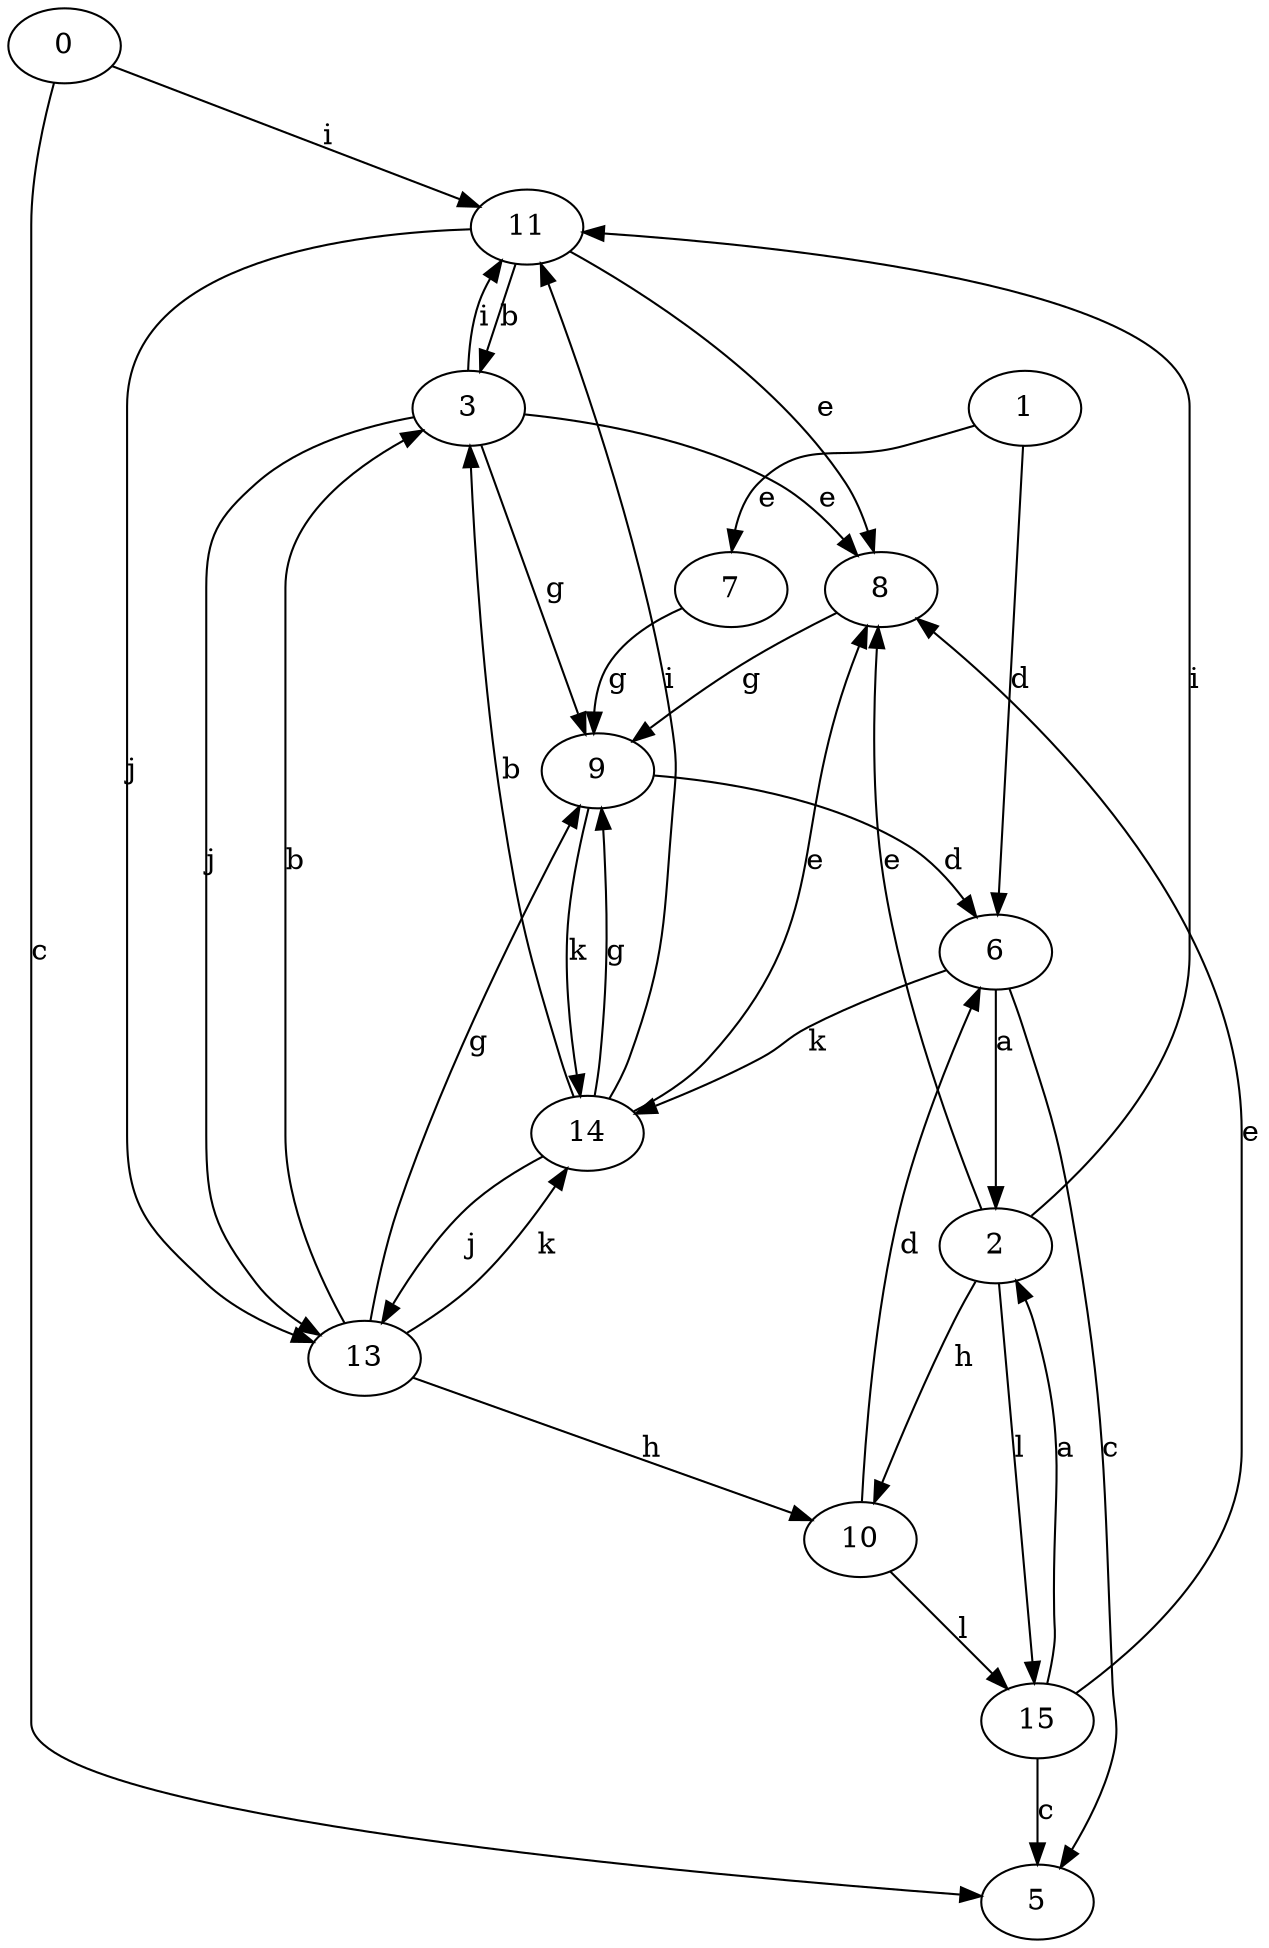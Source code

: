 strict digraph  {
0;
1;
2;
3;
5;
6;
7;
8;
9;
10;
11;
13;
14;
15;
0 -> 5  [label=c];
0 -> 11  [label=i];
1 -> 6  [label=d];
1 -> 7  [label=e];
2 -> 8  [label=e];
2 -> 10  [label=h];
2 -> 11  [label=i];
2 -> 15  [label=l];
3 -> 8  [label=e];
3 -> 9  [label=g];
3 -> 11  [label=i];
3 -> 13  [label=j];
6 -> 2  [label=a];
6 -> 5  [label=c];
6 -> 14  [label=k];
7 -> 9  [label=g];
8 -> 9  [label=g];
9 -> 6  [label=d];
9 -> 14  [label=k];
10 -> 6  [label=d];
10 -> 15  [label=l];
11 -> 3  [label=b];
11 -> 8  [label=e];
11 -> 13  [label=j];
13 -> 3  [label=b];
13 -> 9  [label=g];
13 -> 10  [label=h];
13 -> 14  [label=k];
14 -> 3  [label=b];
14 -> 8  [label=e];
14 -> 9  [label=g];
14 -> 11  [label=i];
14 -> 13  [label=j];
15 -> 2  [label=a];
15 -> 5  [label=c];
15 -> 8  [label=e];
}
